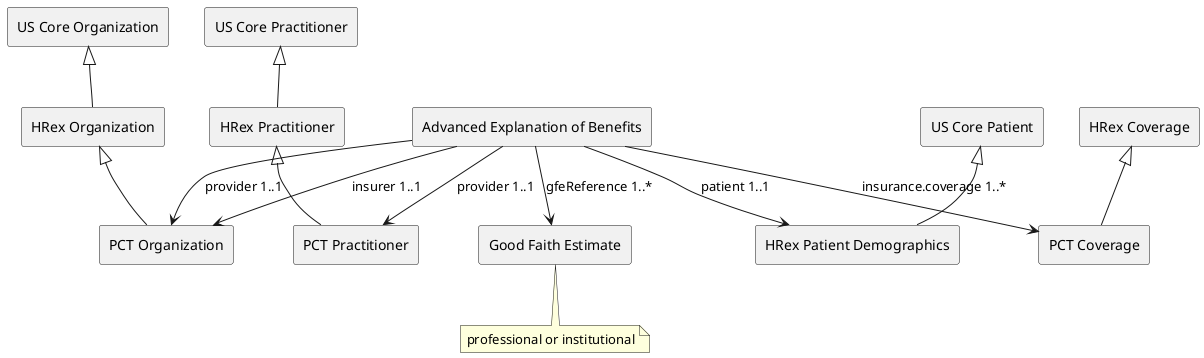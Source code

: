 @startuml
    agent "PCT Organization" as pctorganization
    agent "HRex Organization" as hrexorganization
    agent "US Core Organization" as uscoreorganization
    agent "PCT Practitioner" as pctpractitioner
    agent "HRex Practitioner" as hrexpractitioner
    agent "US Core Practitioner" as uscorepractitioner
    agent "PCT Coverage" as pctcoverage
    agent "HRex Coverage" as hrexcoverage
    agent "US Core Patient" as uscorepatient
    agent "HRex Patient Demographics" as hrexpatient
    agent "Advanced Explanation of Benefits" as aeob
    agent "Good Faith Estimate" as gfe
	note bottom: professional or institutional
    hrexcoverage <|-- pctcoverage
    uscorepatient <|-- hrexpatient
    uscorepractitioner <|-- hrexpractitioner
    hrexpractitioner <|-- pctpractitioner
    uscoreorganization <|-- hrexorganization
    hrexorganization <|-- pctorganization
	aeob --> hrexpatient: "patient 1..1"
	aeob --> pctcoverage: "insurance.coverage 1..*"
	aeob --> pctpractitioner: "provider 1..1"
	aeob --> pctorganization: "provider 1..1"
	aeob --> pctorganization: "insurer 1..1"
	aeob --> gfe: "gfeReference 1..*"
@enduml
